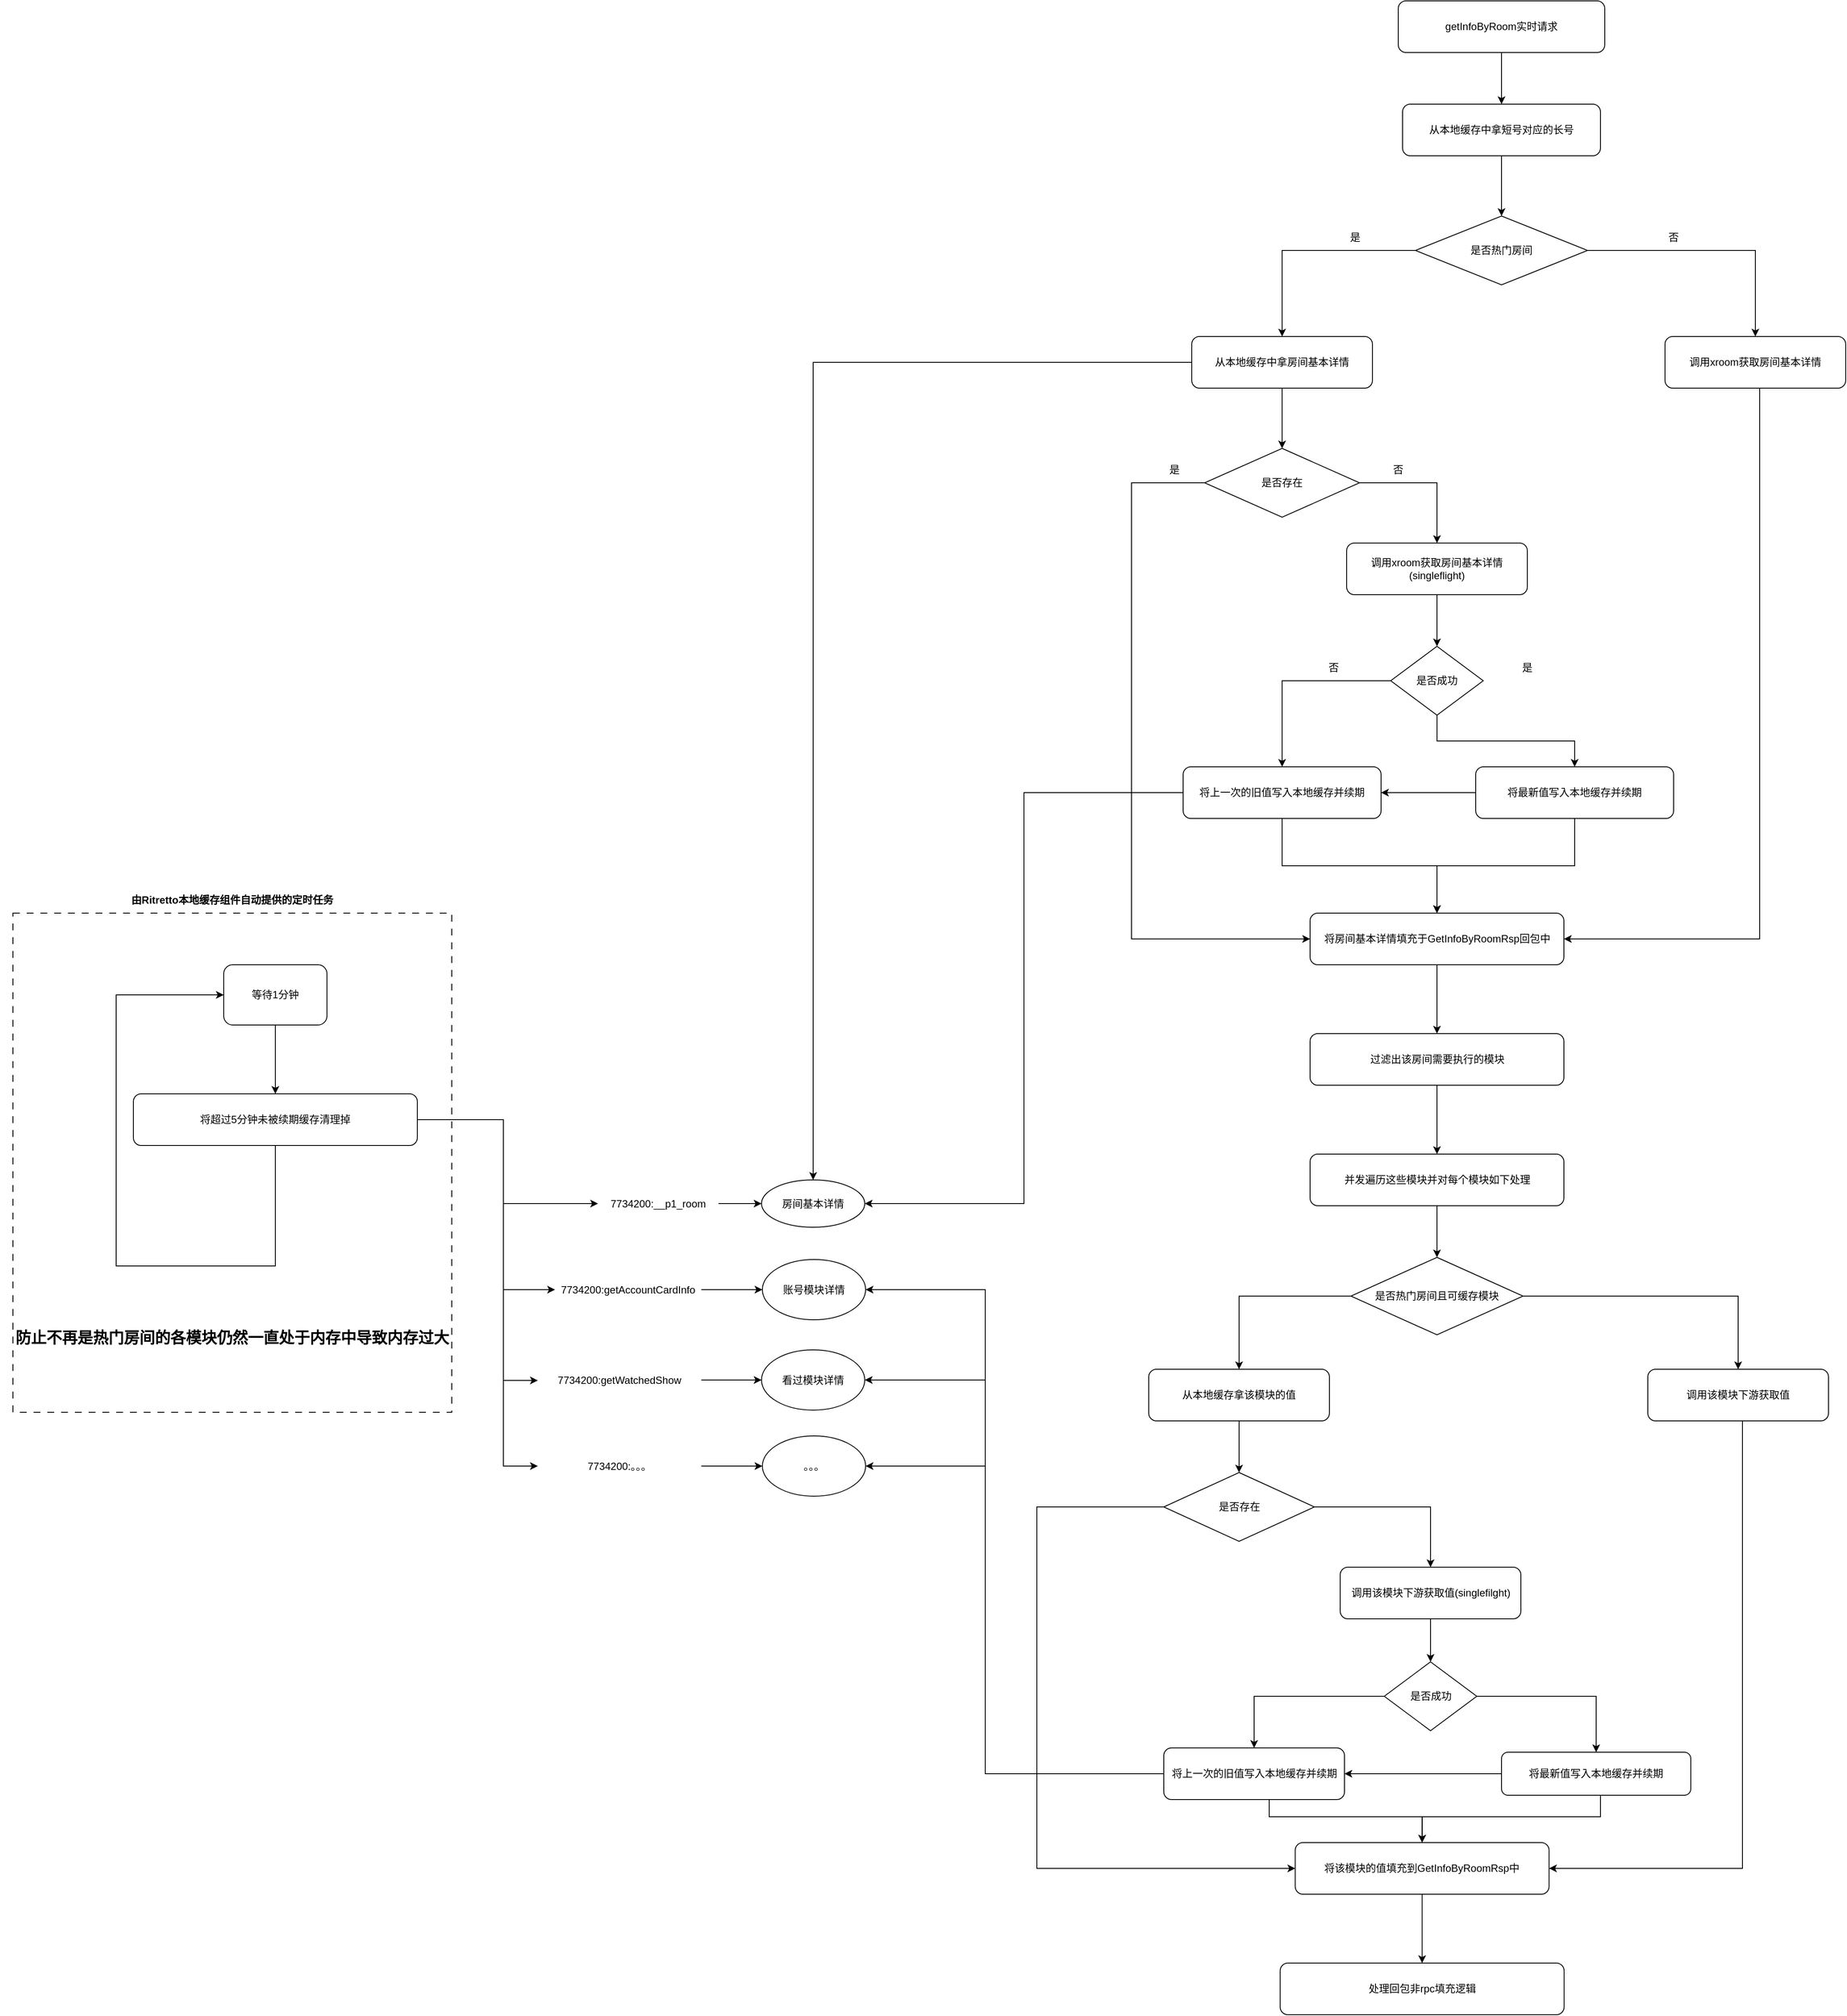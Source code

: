 <mxfile version="26.0.16">
  <diagram name="第 1 页" id="4KdP5ctYv50nH8HlW69x">
    <mxGraphModel dx="1242" dy="785" grid="1" gridSize="10" guides="1" tooltips="1" connect="1" arrows="1" fold="1" page="1" pageScale="1" pageWidth="827" pageHeight="1169" math="0" shadow="0">
      <root>
        <mxCell id="0" />
        <mxCell id="1" parent="0" />
        <mxCell id="sVUlzI-JTvnf4CIOHbn--121" value="" style="rounded=0;whiteSpace=wrap;html=1;dashed=1;dashPattern=8 8;" vertex="1" parent="1">
          <mxGeometry x="70" y="1180" width="510" height="580" as="geometry" />
        </mxCell>
        <mxCell id="sVUlzI-JTvnf4CIOHbn--54" style="edgeStyle=orthogonalEdgeStyle;rounded=0;orthogonalLoop=1;jettySize=auto;html=1;" edge="1" parent="1" source="sVUlzI-JTvnf4CIOHbn--2" target="sVUlzI-JTvnf4CIOHbn--3">
          <mxGeometry relative="1" as="geometry" />
        </mxCell>
        <mxCell id="sVUlzI-JTvnf4CIOHbn--2" value="getInfoByRoom实时请求" style="rounded=1;whiteSpace=wrap;html=1;" vertex="1" parent="1">
          <mxGeometry x="1680" y="120" width="240" height="60" as="geometry" />
        </mxCell>
        <mxCell id="sVUlzI-JTvnf4CIOHbn--55" style="edgeStyle=orthogonalEdgeStyle;rounded=0;orthogonalLoop=1;jettySize=auto;html=1;entryX=0.5;entryY=0;entryDx=0;entryDy=0;" edge="1" parent="1" source="sVUlzI-JTvnf4CIOHbn--3" target="sVUlzI-JTvnf4CIOHbn--5">
          <mxGeometry relative="1" as="geometry" />
        </mxCell>
        <mxCell id="sVUlzI-JTvnf4CIOHbn--3" value="从本地缓存中拿短号对应的长号" style="rounded=1;whiteSpace=wrap;html=1;" vertex="1" parent="1">
          <mxGeometry x="1685" y="240" width="230" height="60" as="geometry" />
        </mxCell>
        <mxCell id="sVUlzI-JTvnf4CIOHbn--7" style="edgeStyle=orthogonalEdgeStyle;rounded=0;orthogonalLoop=1;jettySize=auto;html=1;" edge="1" parent="1" source="sVUlzI-JTvnf4CIOHbn--4">
          <mxGeometry relative="1" as="geometry">
            <mxPoint x="1545" y="640" as="targetPoint" />
          </mxGeometry>
        </mxCell>
        <mxCell id="sVUlzI-JTvnf4CIOHbn--93" style="edgeStyle=orthogonalEdgeStyle;rounded=0;orthogonalLoop=1;jettySize=auto;html=1;exitX=0;exitY=0.5;exitDx=0;exitDy=0;entryX=0.5;entryY=0;entryDx=0;entryDy=0;" edge="1" parent="1" source="sVUlzI-JTvnf4CIOHbn--4" target="sVUlzI-JTvnf4CIOHbn--65">
          <mxGeometry relative="1" as="geometry" />
        </mxCell>
        <mxCell id="sVUlzI-JTvnf4CIOHbn--4" value="从本地缓存中拿房间基本详情" style="rounded=1;whiteSpace=wrap;html=1;" vertex="1" parent="1">
          <mxGeometry x="1440" y="510" width="210" height="60" as="geometry" />
        </mxCell>
        <mxCell id="sVUlzI-JTvnf4CIOHbn--52" style="edgeStyle=orthogonalEdgeStyle;rounded=0;orthogonalLoop=1;jettySize=auto;html=1;entryX=0.5;entryY=0;entryDx=0;entryDy=0;" edge="1" parent="1" source="sVUlzI-JTvnf4CIOHbn--5" target="sVUlzI-JTvnf4CIOHbn--4">
          <mxGeometry relative="1" as="geometry" />
        </mxCell>
        <mxCell id="sVUlzI-JTvnf4CIOHbn--53" style="edgeStyle=orthogonalEdgeStyle;rounded=0;orthogonalLoop=1;jettySize=auto;html=1;" edge="1" parent="1" source="sVUlzI-JTvnf4CIOHbn--5" target="sVUlzI-JTvnf4CIOHbn--6">
          <mxGeometry relative="1" as="geometry" />
        </mxCell>
        <mxCell id="sVUlzI-JTvnf4CIOHbn--5" value="是否热门房间" style="rhombus;whiteSpace=wrap;html=1;" vertex="1" parent="1">
          <mxGeometry x="1700" y="370" width="200" height="80" as="geometry" />
        </mxCell>
        <mxCell id="sVUlzI-JTvnf4CIOHbn--24" style="edgeStyle=orthogonalEdgeStyle;rounded=0;orthogonalLoop=1;jettySize=auto;html=1;entryX=1;entryY=0.5;entryDx=0;entryDy=0;" edge="1" parent="1" source="sVUlzI-JTvnf4CIOHbn--6" target="sVUlzI-JTvnf4CIOHbn--9">
          <mxGeometry relative="1" as="geometry">
            <Array as="points">
              <mxPoint x="2100" y="1210" />
            </Array>
          </mxGeometry>
        </mxCell>
        <mxCell id="sVUlzI-JTvnf4CIOHbn--6" value="调用xroom获取房间基本详情" style="rounded=1;whiteSpace=wrap;html=1;" vertex="1" parent="1">
          <mxGeometry x="1990" y="510" width="210" height="60" as="geometry" />
        </mxCell>
        <mxCell id="sVUlzI-JTvnf4CIOHbn--22" style="edgeStyle=orthogonalEdgeStyle;rounded=0;orthogonalLoop=1;jettySize=auto;html=1;entryX=0.5;entryY=0;entryDx=0;entryDy=0;" edge="1" parent="1" source="sVUlzI-JTvnf4CIOHbn--8" target="sVUlzI-JTvnf4CIOHbn--10">
          <mxGeometry relative="1" as="geometry">
            <Array as="points">
              <mxPoint x="1725" y="680" />
            </Array>
          </mxGeometry>
        </mxCell>
        <mxCell id="sVUlzI-JTvnf4CIOHbn--23" style="edgeStyle=orthogonalEdgeStyle;rounded=0;orthogonalLoop=1;jettySize=auto;html=1;entryX=0;entryY=0.5;entryDx=0;entryDy=0;" edge="1" parent="1" source="sVUlzI-JTvnf4CIOHbn--8" target="sVUlzI-JTvnf4CIOHbn--9">
          <mxGeometry relative="1" as="geometry">
            <Array as="points">
              <mxPoint x="1370" y="680" />
              <mxPoint x="1370" y="1210" />
            </Array>
          </mxGeometry>
        </mxCell>
        <mxCell id="sVUlzI-JTvnf4CIOHbn--8" value="是否存在" style="rhombus;whiteSpace=wrap;html=1;" vertex="1" parent="1">
          <mxGeometry x="1455" y="640" width="180" height="80" as="geometry" />
        </mxCell>
        <mxCell id="sVUlzI-JTvnf4CIOHbn--25" style="edgeStyle=orthogonalEdgeStyle;rounded=0;orthogonalLoop=1;jettySize=auto;html=1;" edge="1" parent="1" source="sVUlzI-JTvnf4CIOHbn--9">
          <mxGeometry relative="1" as="geometry">
            <mxPoint x="1725" y="1320" as="targetPoint" />
          </mxGeometry>
        </mxCell>
        <mxCell id="sVUlzI-JTvnf4CIOHbn--9" value="将房间基本详情填充于GetInfoByRoomRsp回包中" style="rounded=1;whiteSpace=wrap;html=1;" vertex="1" parent="1">
          <mxGeometry x="1577.5" y="1180" width="295" height="60" as="geometry" />
        </mxCell>
        <mxCell id="sVUlzI-JTvnf4CIOHbn--13" style="edgeStyle=orthogonalEdgeStyle;rounded=0;orthogonalLoop=1;jettySize=auto;html=1;" edge="1" parent="1" source="sVUlzI-JTvnf4CIOHbn--10">
          <mxGeometry relative="1" as="geometry">
            <mxPoint x="1725" y="870" as="targetPoint" />
          </mxGeometry>
        </mxCell>
        <mxCell id="sVUlzI-JTvnf4CIOHbn--10" value="调用xroom获取房间基本详情(singleflight)" style="rounded=1;whiteSpace=wrap;html=1;" vertex="1" parent="1">
          <mxGeometry x="1620" y="750" width="210" height="60" as="geometry" />
        </mxCell>
        <mxCell id="sVUlzI-JTvnf4CIOHbn--17" style="edgeStyle=orthogonalEdgeStyle;rounded=0;orthogonalLoop=1;jettySize=auto;html=1;exitX=0;exitY=0.5;exitDx=0;exitDy=0;entryX=0.5;entryY=0;entryDx=0;entryDy=0;" edge="1" parent="1" source="sVUlzI-JTvnf4CIOHbn--14" target="sVUlzI-JTvnf4CIOHbn--16">
          <mxGeometry relative="1" as="geometry" />
        </mxCell>
        <mxCell id="sVUlzI-JTvnf4CIOHbn--18" style="edgeStyle=orthogonalEdgeStyle;rounded=0;orthogonalLoop=1;jettySize=auto;html=1;entryX=0.5;entryY=0;entryDx=0;entryDy=0;" edge="1" parent="1" source="sVUlzI-JTvnf4CIOHbn--14" target="sVUlzI-JTvnf4CIOHbn--15">
          <mxGeometry relative="1" as="geometry" />
        </mxCell>
        <mxCell id="sVUlzI-JTvnf4CIOHbn--14" value="是否成功" style="rhombus;whiteSpace=wrap;html=1;" vertex="1" parent="1">
          <mxGeometry x="1671.25" y="870" width="107.5" height="80" as="geometry" />
        </mxCell>
        <mxCell id="sVUlzI-JTvnf4CIOHbn--20" style="edgeStyle=orthogonalEdgeStyle;rounded=0;orthogonalLoop=1;jettySize=auto;html=1;entryX=0.5;entryY=0;entryDx=0;entryDy=0;" edge="1" parent="1" source="sVUlzI-JTvnf4CIOHbn--15" target="sVUlzI-JTvnf4CIOHbn--9">
          <mxGeometry relative="1" as="geometry" />
        </mxCell>
        <mxCell id="sVUlzI-JTvnf4CIOHbn--108" style="edgeStyle=orthogonalEdgeStyle;rounded=0;orthogonalLoop=1;jettySize=auto;html=1;entryX=1;entryY=0.5;entryDx=0;entryDy=0;" edge="1" parent="1" source="sVUlzI-JTvnf4CIOHbn--15" target="sVUlzI-JTvnf4CIOHbn--16">
          <mxGeometry relative="1" as="geometry" />
        </mxCell>
        <mxCell id="sVUlzI-JTvnf4CIOHbn--15" value="将最新值写入本地缓存并续期" style="rounded=1;whiteSpace=wrap;html=1;" vertex="1" parent="1">
          <mxGeometry x="1770" y="1010" width="230" height="60" as="geometry" />
        </mxCell>
        <mxCell id="sVUlzI-JTvnf4CIOHbn--19" style="edgeStyle=orthogonalEdgeStyle;rounded=0;orthogonalLoop=1;jettySize=auto;html=1;entryX=0.5;entryY=0;entryDx=0;entryDy=0;" edge="1" parent="1" source="sVUlzI-JTvnf4CIOHbn--16" target="sVUlzI-JTvnf4CIOHbn--9">
          <mxGeometry relative="1" as="geometry" />
        </mxCell>
        <mxCell id="sVUlzI-JTvnf4CIOHbn--107" style="edgeStyle=orthogonalEdgeStyle;rounded=0;orthogonalLoop=1;jettySize=auto;html=1;entryX=1;entryY=0.5;entryDx=0;entryDy=0;" edge="1" parent="1" source="sVUlzI-JTvnf4CIOHbn--16" target="sVUlzI-JTvnf4CIOHbn--65">
          <mxGeometry relative="1" as="geometry" />
        </mxCell>
        <mxCell id="sVUlzI-JTvnf4CIOHbn--16" value="将上一次的旧值写入本地缓存并续期" style="rounded=1;whiteSpace=wrap;html=1;" vertex="1" parent="1">
          <mxGeometry x="1430" y="1010" width="230" height="60" as="geometry" />
        </mxCell>
        <mxCell id="sVUlzI-JTvnf4CIOHbn--27" style="edgeStyle=orthogonalEdgeStyle;rounded=0;orthogonalLoop=1;jettySize=auto;html=1;exitX=0.5;exitY=1;exitDx=0;exitDy=0;" edge="1" parent="1" source="sVUlzI-JTvnf4CIOHbn--26">
          <mxGeometry relative="1" as="geometry">
            <mxPoint x="1725" y="1460" as="targetPoint" />
          </mxGeometry>
        </mxCell>
        <mxCell id="sVUlzI-JTvnf4CIOHbn--26" value="过滤出该房间需要执行的模块" style="rounded=1;whiteSpace=wrap;html=1;" vertex="1" parent="1">
          <mxGeometry x="1577.5" y="1320" width="295" height="60" as="geometry" />
        </mxCell>
        <mxCell id="sVUlzI-JTvnf4CIOHbn--29" style="edgeStyle=orthogonalEdgeStyle;rounded=0;orthogonalLoop=1;jettySize=auto;html=1;" edge="1" parent="1" source="sVUlzI-JTvnf4CIOHbn--28">
          <mxGeometry relative="1" as="geometry">
            <mxPoint x="1725" y="1580" as="targetPoint" />
          </mxGeometry>
        </mxCell>
        <mxCell id="sVUlzI-JTvnf4CIOHbn--28" value="并发遍历这些模块并对每个模块如下处理" style="rounded=1;whiteSpace=wrap;html=1;" vertex="1" parent="1">
          <mxGeometry x="1577.5" y="1460" width="295" height="60" as="geometry" />
        </mxCell>
        <mxCell id="sVUlzI-JTvnf4CIOHbn--50" style="edgeStyle=orthogonalEdgeStyle;rounded=0;orthogonalLoop=1;jettySize=auto;html=1;exitX=0;exitY=0.5;exitDx=0;exitDy=0;entryX=0.5;entryY=0;entryDx=0;entryDy=0;" edge="1" parent="1" source="sVUlzI-JTvnf4CIOHbn--30" target="sVUlzI-JTvnf4CIOHbn--31">
          <mxGeometry relative="1" as="geometry" />
        </mxCell>
        <mxCell id="sVUlzI-JTvnf4CIOHbn--51" style="edgeStyle=orthogonalEdgeStyle;rounded=0;orthogonalLoop=1;jettySize=auto;html=1;entryX=0.5;entryY=0;entryDx=0;entryDy=0;" edge="1" parent="1" source="sVUlzI-JTvnf4CIOHbn--30" target="sVUlzI-JTvnf4CIOHbn--35">
          <mxGeometry relative="1" as="geometry" />
        </mxCell>
        <mxCell id="sVUlzI-JTvnf4CIOHbn--30" value="是否热门房间且可缓存模块" style="rhombus;whiteSpace=wrap;html=1;" vertex="1" parent="1">
          <mxGeometry x="1625" y="1580" width="200" height="90" as="geometry" />
        </mxCell>
        <mxCell id="sVUlzI-JTvnf4CIOHbn--33" style="edgeStyle=orthogonalEdgeStyle;rounded=0;orthogonalLoop=1;jettySize=auto;html=1;entryX=0.5;entryY=0;entryDx=0;entryDy=0;" edge="1" parent="1" source="sVUlzI-JTvnf4CIOHbn--31" target="sVUlzI-JTvnf4CIOHbn--32">
          <mxGeometry relative="1" as="geometry" />
        </mxCell>
        <mxCell id="sVUlzI-JTvnf4CIOHbn--31" value="从本地缓存拿该模块的值" style="rounded=1;whiteSpace=wrap;html=1;" vertex="1" parent="1">
          <mxGeometry x="1390" y="1710" width="210" height="60" as="geometry" />
        </mxCell>
        <mxCell id="sVUlzI-JTvnf4CIOHbn--48" style="edgeStyle=orthogonalEdgeStyle;rounded=0;orthogonalLoop=1;jettySize=auto;html=1;entryX=0;entryY=0.5;entryDx=0;entryDy=0;" edge="1" parent="1" source="sVUlzI-JTvnf4CIOHbn--32" target="sVUlzI-JTvnf4CIOHbn--34">
          <mxGeometry relative="1" as="geometry">
            <Array as="points">
              <mxPoint x="1260" y="1870" />
              <mxPoint x="1260" y="2290" />
            </Array>
          </mxGeometry>
        </mxCell>
        <mxCell id="sVUlzI-JTvnf4CIOHbn--49" style="edgeStyle=orthogonalEdgeStyle;rounded=0;orthogonalLoop=1;jettySize=auto;html=1;entryX=0.5;entryY=0;entryDx=0;entryDy=0;" edge="1" parent="1" source="sVUlzI-JTvnf4CIOHbn--32" target="sVUlzI-JTvnf4CIOHbn--36">
          <mxGeometry relative="1" as="geometry" />
        </mxCell>
        <mxCell id="sVUlzI-JTvnf4CIOHbn--32" value="是否存在" style="rhombus;whiteSpace=wrap;html=1;" vertex="1" parent="1">
          <mxGeometry x="1407.5" y="1830" width="175" height="80" as="geometry" />
        </mxCell>
        <mxCell id="sVUlzI-JTvnf4CIOHbn--41" style="edgeStyle=orthogonalEdgeStyle;rounded=0;orthogonalLoop=1;jettySize=auto;html=1;entryX=0.5;entryY=0;entryDx=0;entryDy=0;" edge="1" parent="1" source="sVUlzI-JTvnf4CIOHbn--34" target="sVUlzI-JTvnf4CIOHbn--40">
          <mxGeometry relative="1" as="geometry" />
        </mxCell>
        <mxCell id="sVUlzI-JTvnf4CIOHbn--34" value="将该模块的值填充到GetInfoByRoomRsp中" style="rounded=1;whiteSpace=wrap;html=1;" vertex="1" parent="1">
          <mxGeometry x="1560.25" y="2260" width="295" height="60" as="geometry" />
        </mxCell>
        <mxCell id="sVUlzI-JTvnf4CIOHbn--47" style="edgeStyle=orthogonalEdgeStyle;rounded=0;orthogonalLoop=1;jettySize=auto;html=1;entryX=1;entryY=0.5;entryDx=0;entryDy=0;" edge="1" parent="1" source="sVUlzI-JTvnf4CIOHbn--35" target="sVUlzI-JTvnf4CIOHbn--34">
          <mxGeometry relative="1" as="geometry">
            <Array as="points">
              <mxPoint x="2080" y="2290" />
            </Array>
          </mxGeometry>
        </mxCell>
        <mxCell id="sVUlzI-JTvnf4CIOHbn--35" value="调用该模块下游获取值" style="rounded=1;whiteSpace=wrap;html=1;" vertex="1" parent="1">
          <mxGeometry x="1970" y="1710" width="210" height="60" as="geometry" />
        </mxCell>
        <mxCell id="sVUlzI-JTvnf4CIOHbn--44" style="edgeStyle=orthogonalEdgeStyle;rounded=0;orthogonalLoop=1;jettySize=auto;html=1;exitX=0.5;exitY=1;exitDx=0;exitDy=0;entryX=0.5;entryY=0;entryDx=0;entryDy=0;" edge="1" parent="1" source="sVUlzI-JTvnf4CIOHbn--36" target="sVUlzI-JTvnf4CIOHbn--37">
          <mxGeometry relative="1" as="geometry" />
        </mxCell>
        <mxCell id="sVUlzI-JTvnf4CIOHbn--36" value="调用该模块下游获取值(singlefilght)" style="rounded=1;whiteSpace=wrap;html=1;" vertex="1" parent="1">
          <mxGeometry x="1612.5" y="1940" width="210" height="60" as="geometry" />
        </mxCell>
        <mxCell id="sVUlzI-JTvnf4CIOHbn--45" style="edgeStyle=orthogonalEdgeStyle;rounded=0;orthogonalLoop=1;jettySize=auto;html=1;entryX=0.5;entryY=0;entryDx=0;entryDy=0;" edge="1" parent="1" source="sVUlzI-JTvnf4CIOHbn--37" target="sVUlzI-JTvnf4CIOHbn--38">
          <mxGeometry relative="1" as="geometry" />
        </mxCell>
        <mxCell id="sVUlzI-JTvnf4CIOHbn--46" style="edgeStyle=orthogonalEdgeStyle;rounded=0;orthogonalLoop=1;jettySize=auto;html=1;entryX=0.5;entryY=0;entryDx=0;entryDy=0;" edge="1" parent="1" source="sVUlzI-JTvnf4CIOHbn--37" target="sVUlzI-JTvnf4CIOHbn--39">
          <mxGeometry relative="1" as="geometry" />
        </mxCell>
        <mxCell id="sVUlzI-JTvnf4CIOHbn--37" value="是否成功" style="rhombus;whiteSpace=wrap;html=1;" vertex="1" parent="1">
          <mxGeometry x="1663.75" y="2050" width="107.5" height="80" as="geometry" />
        </mxCell>
        <mxCell id="sVUlzI-JTvnf4CIOHbn--42" style="edgeStyle=orthogonalEdgeStyle;rounded=0;orthogonalLoop=1;jettySize=auto;html=1;exitX=0.5;exitY=1;exitDx=0;exitDy=0;entryX=0.5;entryY=0;entryDx=0;entryDy=0;" edge="1" parent="1" source="sVUlzI-JTvnf4CIOHbn--38" target="sVUlzI-JTvnf4CIOHbn--34">
          <mxGeometry relative="1" as="geometry">
            <Array as="points">
              <mxPoint x="1530" y="2230" />
              <mxPoint x="1708" y="2230" />
            </Array>
          </mxGeometry>
        </mxCell>
        <mxCell id="sVUlzI-JTvnf4CIOHbn--106" style="edgeStyle=orthogonalEdgeStyle;rounded=0;orthogonalLoop=1;jettySize=auto;html=1;entryX=1;entryY=0.5;entryDx=0;entryDy=0;" edge="1" parent="1" source="sVUlzI-JTvnf4CIOHbn--38" target="sVUlzI-JTvnf4CIOHbn--69">
          <mxGeometry relative="1" as="geometry">
            <Array as="points">
              <mxPoint x="1200" y="2180" />
              <mxPoint x="1200" y="1618" />
            </Array>
          </mxGeometry>
        </mxCell>
        <mxCell id="sVUlzI-JTvnf4CIOHbn--109" style="edgeStyle=orthogonalEdgeStyle;rounded=0;orthogonalLoop=1;jettySize=auto;html=1;entryX=1;entryY=0.5;entryDx=0;entryDy=0;" edge="1" parent="1" source="sVUlzI-JTvnf4CIOHbn--38" target="sVUlzI-JTvnf4CIOHbn--70">
          <mxGeometry relative="1" as="geometry">
            <Array as="points">
              <mxPoint x="1200" y="2180" />
              <mxPoint x="1200" y="1723" />
            </Array>
          </mxGeometry>
        </mxCell>
        <mxCell id="sVUlzI-JTvnf4CIOHbn--110" style="edgeStyle=orthogonalEdgeStyle;rounded=0;orthogonalLoop=1;jettySize=auto;html=1;entryX=1;entryY=0.5;entryDx=0;entryDy=0;" edge="1" parent="1" source="sVUlzI-JTvnf4CIOHbn--38" target="sVUlzI-JTvnf4CIOHbn--75">
          <mxGeometry relative="1" as="geometry">
            <Array as="points">
              <mxPoint x="1200" y="2180" />
              <mxPoint x="1200" y="1823" />
            </Array>
          </mxGeometry>
        </mxCell>
        <mxCell id="sVUlzI-JTvnf4CIOHbn--38" value="将上一次的旧值写入本地缓存并续期" style="rounded=1;whiteSpace=wrap;html=1;" vertex="1" parent="1">
          <mxGeometry x="1407.5" y="2150" width="210" height="60" as="geometry" />
        </mxCell>
        <mxCell id="sVUlzI-JTvnf4CIOHbn--43" style="edgeStyle=orthogonalEdgeStyle;rounded=0;orthogonalLoop=1;jettySize=auto;html=1;entryX=0.5;entryY=0;entryDx=0;entryDy=0;" edge="1" parent="1" source="sVUlzI-JTvnf4CIOHbn--39" target="sVUlzI-JTvnf4CIOHbn--34">
          <mxGeometry relative="1" as="geometry">
            <Array as="points">
              <mxPoint x="1915" y="2230" />
              <mxPoint x="1708" y="2230" />
            </Array>
          </mxGeometry>
        </mxCell>
        <mxCell id="sVUlzI-JTvnf4CIOHbn--105" style="edgeStyle=orthogonalEdgeStyle;rounded=0;orthogonalLoop=1;jettySize=auto;html=1;entryX=1;entryY=0.5;entryDx=0;entryDy=0;" edge="1" parent="1" source="sVUlzI-JTvnf4CIOHbn--39" target="sVUlzI-JTvnf4CIOHbn--38">
          <mxGeometry relative="1" as="geometry" />
        </mxCell>
        <mxCell id="sVUlzI-JTvnf4CIOHbn--39" value="将最新值写入本地缓存并续期" style="rounded=1;whiteSpace=wrap;html=1;" vertex="1" parent="1">
          <mxGeometry x="1800" y="2155" width="220" height="50" as="geometry" />
        </mxCell>
        <mxCell id="sVUlzI-JTvnf4CIOHbn--40" value="处理回包非rpc填充逻辑" style="rounded=1;whiteSpace=wrap;html=1;" vertex="1" parent="1">
          <mxGeometry x="1542.75" y="2400" width="330" height="60" as="geometry" />
        </mxCell>
        <mxCell id="sVUlzI-JTvnf4CIOHbn--56" value="是" style="text;strokeColor=none;align=center;fillColor=none;html=1;verticalAlign=middle;whiteSpace=wrap;rounded=0;" vertex="1" parent="1">
          <mxGeometry x="1600" y="380" width="60" height="30" as="geometry" />
        </mxCell>
        <mxCell id="sVUlzI-JTvnf4CIOHbn--57" value="否" style="text;strokeColor=none;align=center;fillColor=none;html=1;verticalAlign=middle;whiteSpace=wrap;rounded=0;" vertex="1" parent="1">
          <mxGeometry x="1970" y="380" width="60" height="30" as="geometry" />
        </mxCell>
        <mxCell id="sVUlzI-JTvnf4CIOHbn--58" value="是" style="text;strokeColor=none;align=center;fillColor=none;html=1;verticalAlign=middle;whiteSpace=wrap;rounded=0;" vertex="1" parent="1">
          <mxGeometry x="1390" y="650" width="60" height="30" as="geometry" />
        </mxCell>
        <mxCell id="sVUlzI-JTvnf4CIOHbn--59" value="否" style="text;strokeColor=none;align=center;fillColor=none;html=1;verticalAlign=middle;whiteSpace=wrap;rounded=0;" vertex="1" parent="1">
          <mxGeometry x="1650" y="650" width="60" height="30" as="geometry" />
        </mxCell>
        <mxCell id="sVUlzI-JTvnf4CIOHbn--60" value="否" style="text;strokeColor=none;align=center;fillColor=none;html=1;verticalAlign=middle;whiteSpace=wrap;rounded=0;" vertex="1" parent="1">
          <mxGeometry x="1575" y="880" width="60" height="30" as="geometry" />
        </mxCell>
        <mxCell id="sVUlzI-JTvnf4CIOHbn--61" value="是" style="text;strokeColor=none;align=center;fillColor=none;html=1;verticalAlign=middle;whiteSpace=wrap;rounded=0;" vertex="1" parent="1">
          <mxGeometry x="1800" y="880" width="60" height="30" as="geometry" />
        </mxCell>
        <mxCell id="sVUlzI-JTvnf4CIOHbn--77" value="" style="group" vertex="1" connectable="0" parent="1">
          <mxGeometry x="680" y="1490" width="381" height="367.5" as="geometry" />
        </mxCell>
        <mxCell id="sVUlzI-JTvnf4CIOHbn--66" style="edgeStyle=orthogonalEdgeStyle;rounded=0;orthogonalLoop=1;jettySize=auto;html=1;" edge="1" parent="sVUlzI-JTvnf4CIOHbn--77" source="sVUlzI-JTvnf4CIOHbn--62" target="sVUlzI-JTvnf4CIOHbn--65">
          <mxGeometry relative="1" as="geometry" />
        </mxCell>
        <mxCell id="sVUlzI-JTvnf4CIOHbn--62" value="7734200:__p1_room" style="text;strokeColor=none;align=center;fillColor=none;html=1;verticalAlign=middle;whiteSpace=wrap;rounded=0;" vertex="1" parent="sVUlzI-JTvnf4CIOHbn--77">
          <mxGeometry x="70" y="12.5" width="140" height="30" as="geometry" />
        </mxCell>
        <mxCell id="sVUlzI-JTvnf4CIOHbn--65" value="房间基本详情" style="ellipse;whiteSpace=wrap;html=1;" vertex="1" parent="sVUlzI-JTvnf4CIOHbn--77">
          <mxGeometry x="260" width="120" height="55" as="geometry" />
        </mxCell>
        <mxCell id="sVUlzI-JTvnf4CIOHbn--72" style="edgeStyle=orthogonalEdgeStyle;rounded=0;orthogonalLoop=1;jettySize=auto;html=1;entryX=0;entryY=0.5;entryDx=0;entryDy=0;" edge="1" parent="sVUlzI-JTvnf4CIOHbn--77" source="sVUlzI-JTvnf4CIOHbn--67" target="sVUlzI-JTvnf4CIOHbn--69">
          <mxGeometry relative="1" as="geometry" />
        </mxCell>
        <mxCell id="sVUlzI-JTvnf4CIOHbn--67" value="7734200:getAccountCardInfo" style="text;strokeColor=none;align=center;fillColor=none;html=1;verticalAlign=middle;whiteSpace=wrap;rounded=0;" vertex="1" parent="sVUlzI-JTvnf4CIOHbn--77">
          <mxGeometry x="20" y="112.5" width="170" height="30" as="geometry" />
        </mxCell>
        <mxCell id="sVUlzI-JTvnf4CIOHbn--69" value="账号模块详情" style="ellipse;whiteSpace=wrap;html=1;" vertex="1" parent="sVUlzI-JTvnf4CIOHbn--77">
          <mxGeometry x="261" y="92.5" width="120" height="70" as="geometry" />
        </mxCell>
        <mxCell id="sVUlzI-JTvnf4CIOHbn--70" value="看过模块详情" style="ellipse;whiteSpace=wrap;html=1;" vertex="1" parent="sVUlzI-JTvnf4CIOHbn--77">
          <mxGeometry x="260" y="197.5" width="120" height="70" as="geometry" />
        </mxCell>
        <mxCell id="sVUlzI-JTvnf4CIOHbn--73" style="edgeStyle=orthogonalEdgeStyle;rounded=0;orthogonalLoop=1;jettySize=auto;html=1;entryX=0;entryY=0.5;entryDx=0;entryDy=0;" edge="1" parent="sVUlzI-JTvnf4CIOHbn--77" source="sVUlzI-JTvnf4CIOHbn--71" target="sVUlzI-JTvnf4CIOHbn--70">
          <mxGeometry relative="1" as="geometry" />
        </mxCell>
        <mxCell id="sVUlzI-JTvnf4CIOHbn--71" value="7734200:getWatchedShow" style="text;strokeColor=none;align=center;fillColor=none;html=1;verticalAlign=middle;whiteSpace=wrap;rounded=0;" vertex="1" parent="sVUlzI-JTvnf4CIOHbn--77">
          <mxGeometry y="217.5" width="190" height="30" as="geometry" />
        </mxCell>
        <mxCell id="sVUlzI-JTvnf4CIOHbn--76" style="edgeStyle=orthogonalEdgeStyle;rounded=0;orthogonalLoop=1;jettySize=auto;html=1;entryX=0;entryY=0.5;entryDx=0;entryDy=0;" edge="1" parent="sVUlzI-JTvnf4CIOHbn--77" source="sVUlzI-JTvnf4CIOHbn--74" target="sVUlzI-JTvnf4CIOHbn--75">
          <mxGeometry relative="1" as="geometry" />
        </mxCell>
        <mxCell id="sVUlzI-JTvnf4CIOHbn--74" value="7734200:。。。" style="text;strokeColor=none;align=center;fillColor=none;html=1;verticalAlign=middle;whiteSpace=wrap;rounded=0;" vertex="1" parent="sVUlzI-JTvnf4CIOHbn--77">
          <mxGeometry y="317.5" width="190" height="30" as="geometry" />
        </mxCell>
        <mxCell id="sVUlzI-JTvnf4CIOHbn--75" value="。。。" style="ellipse;whiteSpace=wrap;html=1;" vertex="1" parent="sVUlzI-JTvnf4CIOHbn--77">
          <mxGeometry x="261" y="297.5" width="120" height="70" as="geometry" />
        </mxCell>
        <mxCell id="sVUlzI-JTvnf4CIOHbn--118" style="edgeStyle=orthogonalEdgeStyle;rounded=0;orthogonalLoop=1;jettySize=auto;html=1;" edge="1" parent="1" source="sVUlzI-JTvnf4CIOHbn--111" target="sVUlzI-JTvnf4CIOHbn--112">
          <mxGeometry relative="1" as="geometry" />
        </mxCell>
        <mxCell id="sVUlzI-JTvnf4CIOHbn--111" value="等待1分钟" style="rounded=1;whiteSpace=wrap;html=1;" vertex="1" parent="1">
          <mxGeometry x="315" y="1240" width="120" height="70" as="geometry" />
        </mxCell>
        <mxCell id="sVUlzI-JTvnf4CIOHbn--113" style="edgeStyle=orthogonalEdgeStyle;rounded=0;orthogonalLoop=1;jettySize=auto;html=1;entryX=0;entryY=0.5;entryDx=0;entryDy=0;" edge="1" parent="1" source="sVUlzI-JTvnf4CIOHbn--112" target="sVUlzI-JTvnf4CIOHbn--62">
          <mxGeometry relative="1" as="geometry">
            <Array as="points">
              <mxPoint x="640" y="1420" />
              <mxPoint x="640" y="1518" />
            </Array>
          </mxGeometry>
        </mxCell>
        <mxCell id="sVUlzI-JTvnf4CIOHbn--114" style="edgeStyle=orthogonalEdgeStyle;rounded=0;orthogonalLoop=1;jettySize=auto;html=1;entryX=0;entryY=0.5;entryDx=0;entryDy=0;" edge="1" parent="1" source="sVUlzI-JTvnf4CIOHbn--112" target="sVUlzI-JTvnf4CIOHbn--67">
          <mxGeometry relative="1" as="geometry">
            <Array as="points">
              <mxPoint x="640" y="1420" />
              <mxPoint x="640" y="1618" />
            </Array>
          </mxGeometry>
        </mxCell>
        <mxCell id="sVUlzI-JTvnf4CIOHbn--115" style="edgeStyle=orthogonalEdgeStyle;rounded=0;orthogonalLoop=1;jettySize=auto;html=1;" edge="1" parent="1" source="sVUlzI-JTvnf4CIOHbn--112" target="sVUlzI-JTvnf4CIOHbn--71">
          <mxGeometry relative="1" as="geometry">
            <Array as="points">
              <mxPoint x="640" y="1420" />
              <mxPoint x="640" y="1723" />
            </Array>
          </mxGeometry>
        </mxCell>
        <mxCell id="sVUlzI-JTvnf4CIOHbn--116" style="edgeStyle=orthogonalEdgeStyle;rounded=0;orthogonalLoop=1;jettySize=auto;html=1;entryX=0;entryY=0.5;entryDx=0;entryDy=0;" edge="1" parent="1" source="sVUlzI-JTvnf4CIOHbn--112" target="sVUlzI-JTvnf4CIOHbn--74">
          <mxGeometry relative="1" as="geometry">
            <Array as="points">
              <mxPoint x="640" y="1420" />
              <mxPoint x="640" y="1823" />
            </Array>
          </mxGeometry>
        </mxCell>
        <mxCell id="sVUlzI-JTvnf4CIOHbn--119" style="edgeStyle=orthogonalEdgeStyle;rounded=0;orthogonalLoop=1;jettySize=auto;html=1;entryX=0;entryY=0.5;entryDx=0;entryDy=0;" edge="1" parent="1" source="sVUlzI-JTvnf4CIOHbn--112" target="sVUlzI-JTvnf4CIOHbn--111">
          <mxGeometry relative="1" as="geometry">
            <Array as="points">
              <mxPoint x="375" y="1590" />
              <mxPoint x="190" y="1590" />
              <mxPoint x="190" y="1275" />
            </Array>
          </mxGeometry>
        </mxCell>
        <mxCell id="sVUlzI-JTvnf4CIOHbn--112" value="将超过5分钟未被续期缓存清理掉" style="rounded=1;whiteSpace=wrap;html=1;" vertex="1" parent="1">
          <mxGeometry x="210" y="1390" width="330" height="60" as="geometry" />
        </mxCell>
        <mxCell id="sVUlzI-JTvnf4CIOHbn--122" value="&lt;b&gt;&lt;font style=&quot;color: light-dark(rgb(0, 0, 0), rgb(255, 0, 0));&quot;&gt;由Ritretto本地缓存组件自动提供的定时任务&lt;/font&gt;&lt;/b&gt;" style="text;strokeColor=none;align=center;fillColor=none;html=1;verticalAlign=middle;whiteSpace=wrap;rounded=0;" vertex="1" parent="1">
          <mxGeometry x="190" y="1150" width="270" height="30" as="geometry" />
        </mxCell>
        <mxCell id="sVUlzI-JTvnf4CIOHbn--123" value="&lt;h2&gt;&lt;font style=&quot;color: light-dark(rgb(0, 0, 0), rgb(255, 0, 0));&quot;&gt;防止不再是热门房间的各模块仍然一直处于内存中导致内存过大&lt;/font&gt;&lt;/h2&gt;" style="text;strokeColor=none;align=center;fillColor=none;html=1;verticalAlign=middle;whiteSpace=wrap;rounded=0;" vertex="1" parent="1">
          <mxGeometry x="55" y="1613.75" width="540" height="120" as="geometry" />
        </mxCell>
      </root>
    </mxGraphModel>
  </diagram>
</mxfile>
